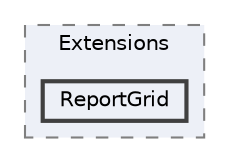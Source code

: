 digraph "Web/Modules/EleWise.ELMA.BPM.Web.Reports/Extensions/ReportGrid"
{
 // LATEX_PDF_SIZE
  bgcolor="transparent";
  edge [fontname=Helvetica,fontsize=10,labelfontname=Helvetica,labelfontsize=10];
  node [fontname=Helvetica,fontsize=10,shape=box,height=0.2,width=0.4];
  compound=true
  subgraph clusterdir_c9cde4490819fe7526176ebfde1cf14f {
    graph [ bgcolor="#edf0f7", pencolor="grey50", label="Extensions", fontname=Helvetica,fontsize=10 style="filled,dashed", URL="dir_c9cde4490819fe7526176ebfde1cf14f.html",tooltip=""]
  dir_bfa5fc36779c8382b6ce34b0bde9ef69 [label="ReportGrid", fillcolor="#edf0f7", color="grey25", style="filled,bold", URL="dir_bfa5fc36779c8382b6ce34b0bde9ef69.html",tooltip=""];
  }
}
